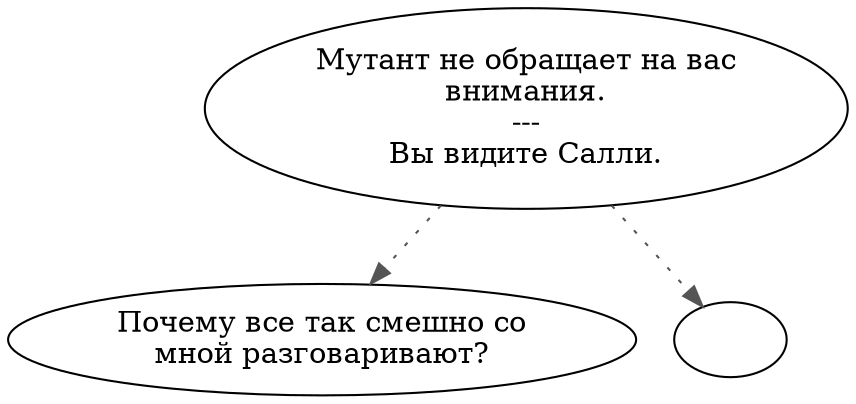 digraph sally {
  "start" [style=filled       fillcolor="#FFFFFF"       color="#000000"]
  "start" -> "do_dialogue" [style=dotted color="#555555"]
  "start" -> "Critter_Action" [style=dotted color="#555555"]
  "start" [label="Мутант не обращает на вас\nвнимания.\n---\nВы видите Салли."]
  "do_dialogue" [style=filled       fillcolor="#FFFFFF"       color="#000000"]
  "do_dialogue" [label="Почему все так смешно со\nмной разговаривают?"]
  "Critter_Action" [style=filled       fillcolor="#FFFFFF"       color="#000000"]
  "Critter_Action" [label=""]
}